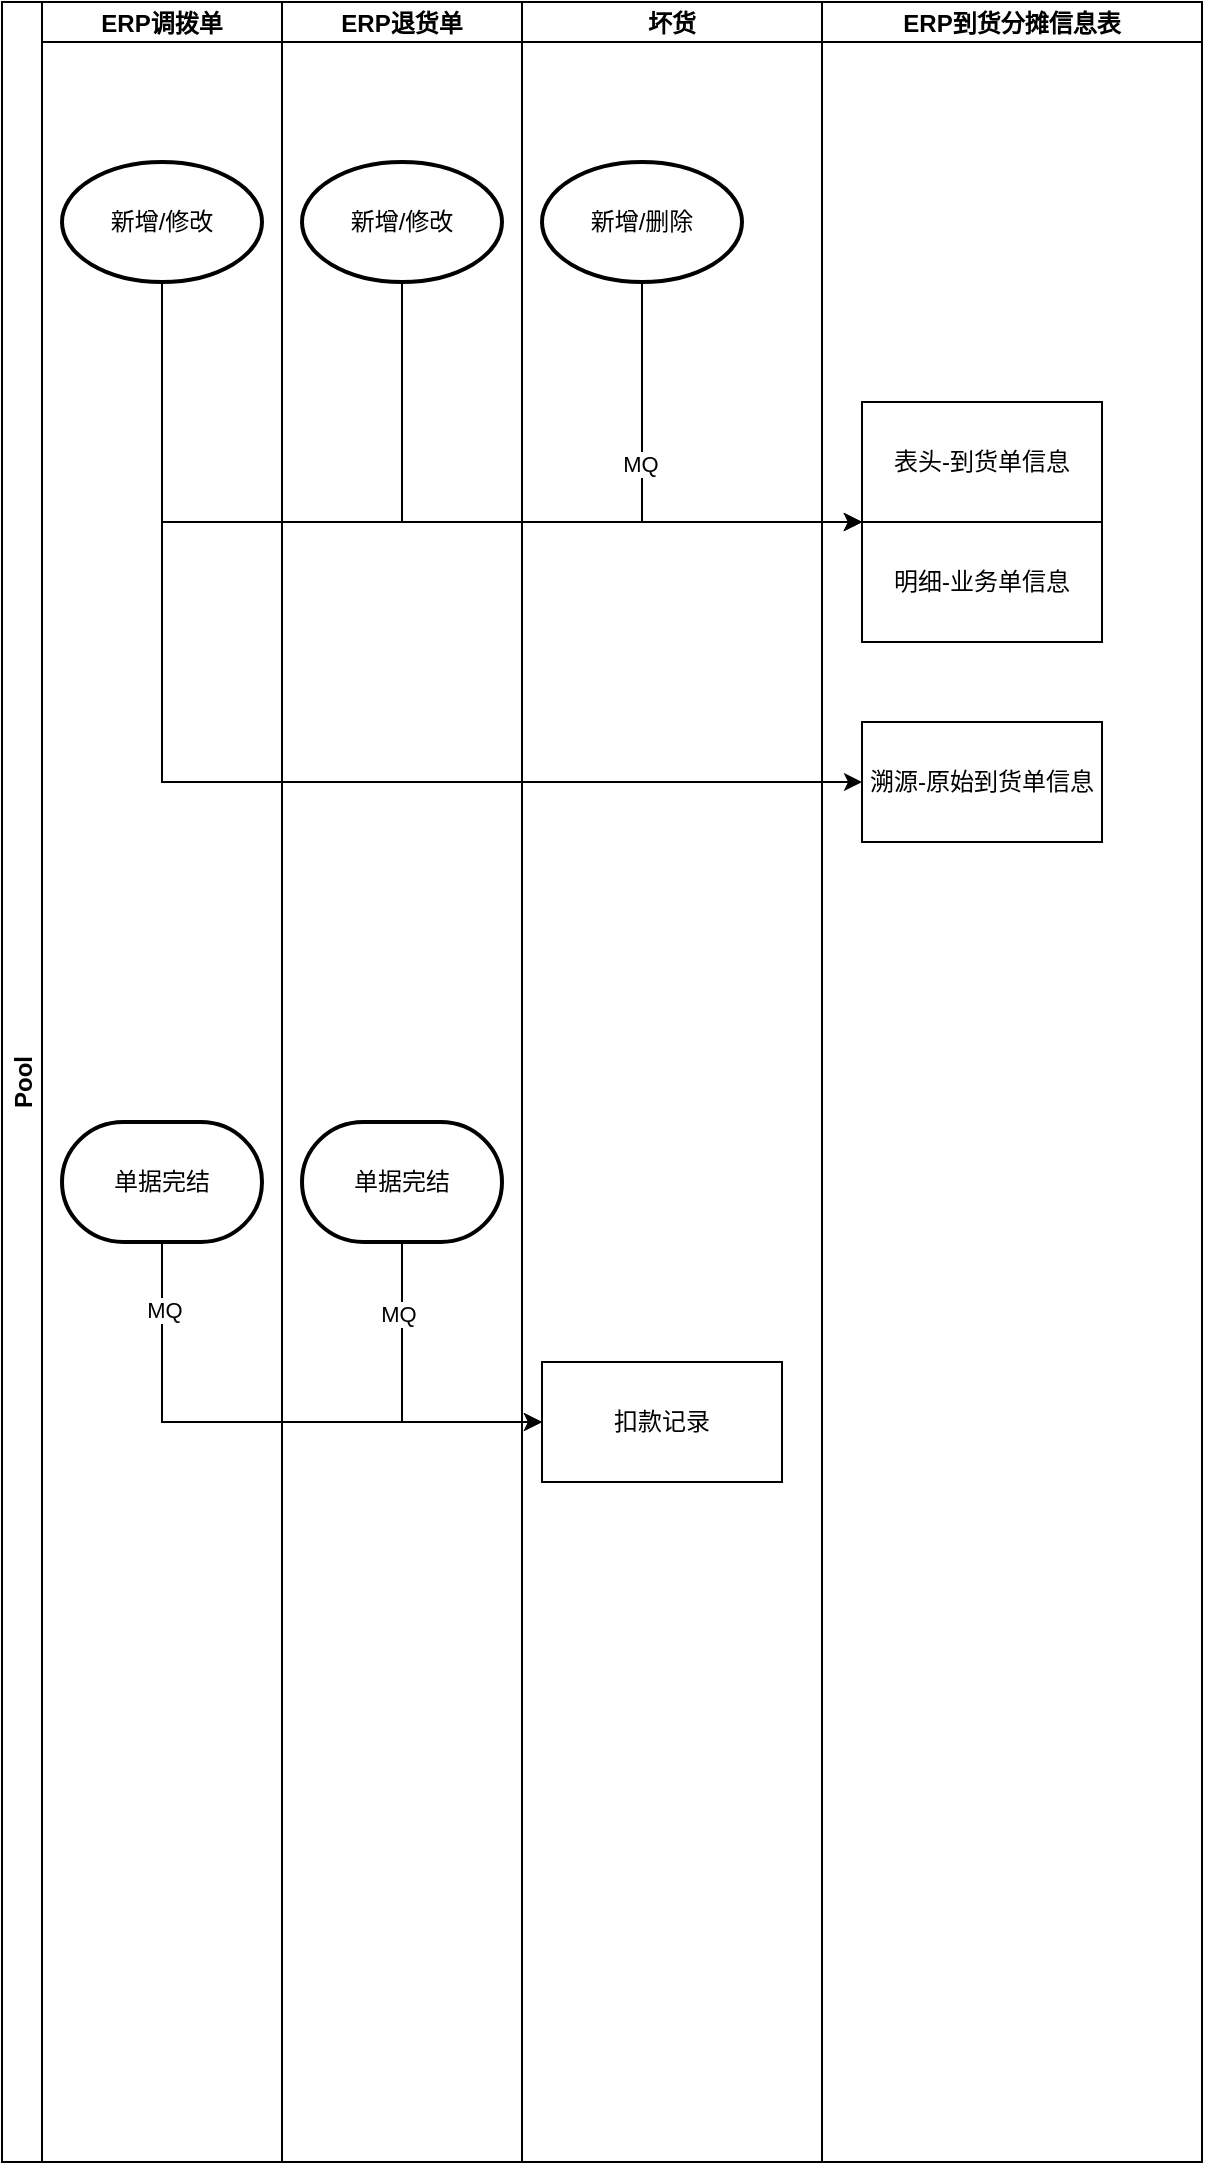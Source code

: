 <mxfile version="20.8.13" type="github">
  <diagram id="prtHgNgQTEPvFCAcTncT" name="Page-1">
    <mxGraphModel dx="1594" dy="728" grid="1" gridSize="10" guides="1" tooltips="1" connect="1" arrows="1" fold="1" page="1" pageScale="1" pageWidth="827" pageHeight="1169" math="0" shadow="0">
      <root>
        <mxCell id="0" />
        <mxCell id="1" parent="0" />
        <mxCell id="5K4GqOeyXQ_Hfmsa3VyL-5" value="Pool" style="swimlane;childLayout=stackLayout;resizeParent=1;resizeParentMax=0;startSize=20;horizontal=0;horizontalStack=1;" vertex="1" parent="1">
          <mxGeometry x="80" y="40" width="600" height="1080" as="geometry" />
        </mxCell>
        <mxCell id="5K4GqOeyXQ_Hfmsa3VyL-6" value="ERP调拨单" style="swimlane;startSize=20;" vertex="1" parent="5K4GqOeyXQ_Hfmsa3VyL-5">
          <mxGeometry x="20" width="120" height="1080" as="geometry" />
        </mxCell>
        <mxCell id="5K4GqOeyXQ_Hfmsa3VyL-12" value="新增/修改" style="strokeWidth=2;html=1;shape=mxgraph.flowchart.start_1;whiteSpace=wrap;" vertex="1" parent="5K4GqOeyXQ_Hfmsa3VyL-6">
          <mxGeometry x="10" y="80" width="100" height="60" as="geometry" />
        </mxCell>
        <mxCell id="5K4GqOeyXQ_Hfmsa3VyL-24" value="单据完结" style="strokeWidth=2;html=1;shape=mxgraph.flowchart.terminator;whiteSpace=wrap;" vertex="1" parent="5K4GqOeyXQ_Hfmsa3VyL-6">
          <mxGeometry x="10" y="560" width="100" height="60" as="geometry" />
        </mxCell>
        <mxCell id="5K4GqOeyXQ_Hfmsa3VyL-7" value="ERP退货单" style="swimlane;startSize=20;" vertex="1" parent="5K4GqOeyXQ_Hfmsa3VyL-5">
          <mxGeometry x="140" width="120" height="1080" as="geometry" />
        </mxCell>
        <mxCell id="5K4GqOeyXQ_Hfmsa3VyL-13" value="新增/修改" style="strokeWidth=2;html=1;shape=mxgraph.flowchart.start_1;whiteSpace=wrap;" vertex="1" parent="5K4GqOeyXQ_Hfmsa3VyL-7">
          <mxGeometry x="10" y="80" width="100" height="60" as="geometry" />
        </mxCell>
        <mxCell id="5K4GqOeyXQ_Hfmsa3VyL-26" value="单据完结" style="strokeWidth=2;html=1;shape=mxgraph.flowchart.terminator;whiteSpace=wrap;" vertex="1" parent="5K4GqOeyXQ_Hfmsa3VyL-7">
          <mxGeometry x="10" y="560" width="100" height="60" as="geometry" />
        </mxCell>
        <mxCell id="5K4GqOeyXQ_Hfmsa3VyL-8" value="坏货" style="swimlane;startSize=20;" vertex="1" parent="5K4GqOeyXQ_Hfmsa3VyL-5">
          <mxGeometry x="260" width="150" height="1080" as="geometry" />
        </mxCell>
        <mxCell id="5K4GqOeyXQ_Hfmsa3VyL-14" value="新增/删除" style="strokeWidth=2;html=1;shape=mxgraph.flowchart.start_1;whiteSpace=wrap;" vertex="1" parent="5K4GqOeyXQ_Hfmsa3VyL-8">
          <mxGeometry x="10" y="80" width="100" height="60" as="geometry" />
        </mxCell>
        <UserObject label="扣款记录" treeRoot="1" id="5K4GqOeyXQ_Hfmsa3VyL-28">
          <mxCell style="whiteSpace=wrap;html=1;align=center;treeFolding=1;treeMoving=1;newEdgeStyle={&quot;edgeStyle&quot;:&quot;elbowEdgeStyle&quot;,&quot;startArrow&quot;:&quot;none&quot;,&quot;endArrow&quot;:&quot;none&quot;};" vertex="1" parent="5K4GqOeyXQ_Hfmsa3VyL-8">
            <mxGeometry x="10" y="680" width="120" height="60" as="geometry" />
          </mxCell>
        </UserObject>
        <mxCell id="5K4GqOeyXQ_Hfmsa3VyL-9" value="ERP到货分摊信息表" style="swimlane;startSize=20;" vertex="1" parent="5K4GqOeyXQ_Hfmsa3VyL-5">
          <mxGeometry x="410" width="190" height="1080" as="geometry" />
        </mxCell>
        <UserObject label="表头-到货单信息" treeRoot="1" id="5K4GqOeyXQ_Hfmsa3VyL-15">
          <mxCell style="whiteSpace=wrap;html=1;align=center;treeFolding=1;treeMoving=1;newEdgeStyle={&quot;edgeStyle&quot;:&quot;elbowEdgeStyle&quot;,&quot;startArrow&quot;:&quot;none&quot;,&quot;endArrow&quot;:&quot;none&quot;};" vertex="1" parent="5K4GqOeyXQ_Hfmsa3VyL-9">
            <mxGeometry x="20" y="200" width="120" height="60" as="geometry" />
          </mxCell>
        </UserObject>
        <UserObject label="明细-业务单信息" treeRoot="1" id="5K4GqOeyXQ_Hfmsa3VyL-16">
          <mxCell style="whiteSpace=wrap;html=1;align=center;treeFolding=1;treeMoving=1;newEdgeStyle={&quot;edgeStyle&quot;:&quot;elbowEdgeStyle&quot;,&quot;startArrow&quot;:&quot;none&quot;,&quot;endArrow&quot;:&quot;none&quot;};" vertex="1" parent="5K4GqOeyXQ_Hfmsa3VyL-9">
            <mxGeometry x="20" y="260" width="120" height="60" as="geometry" />
          </mxCell>
        </UserObject>
        <UserObject label="溯源-原始到货单信息" treeRoot="1" id="5K4GqOeyXQ_Hfmsa3VyL-17">
          <mxCell style="whiteSpace=wrap;html=1;align=center;treeFolding=1;treeMoving=1;newEdgeStyle={&quot;edgeStyle&quot;:&quot;elbowEdgeStyle&quot;,&quot;startArrow&quot;:&quot;none&quot;,&quot;endArrow&quot;:&quot;none&quot;};" vertex="1" parent="5K4GqOeyXQ_Hfmsa3VyL-9">
            <mxGeometry x="20" y="360" width="120" height="60" as="geometry" />
          </mxCell>
        </UserObject>
        <mxCell id="5K4GqOeyXQ_Hfmsa3VyL-18" style="edgeStyle=orthogonalEdgeStyle;rounded=0;orthogonalLoop=1;jettySize=auto;html=1;exitX=0.5;exitY=1;exitDx=0;exitDy=0;exitPerimeter=0;entryX=0;entryY=0;entryDx=0;entryDy=0;" edge="1" parent="5K4GqOeyXQ_Hfmsa3VyL-5" source="5K4GqOeyXQ_Hfmsa3VyL-14" target="5K4GqOeyXQ_Hfmsa3VyL-16">
          <mxGeometry relative="1" as="geometry">
            <Array as="points">
              <mxPoint x="320" y="260" />
            </Array>
          </mxGeometry>
        </mxCell>
        <mxCell id="5K4GqOeyXQ_Hfmsa3VyL-25" value="MQ" style="edgeLabel;html=1;align=center;verticalAlign=middle;resizable=0;points=[];" vertex="1" connectable="0" parent="5K4GqOeyXQ_Hfmsa3VyL-18">
          <mxGeometry x="-0.212" y="-1" relative="1" as="geometry">
            <mxPoint as="offset" />
          </mxGeometry>
        </mxCell>
        <mxCell id="5K4GqOeyXQ_Hfmsa3VyL-19" style="edgeStyle=orthogonalEdgeStyle;rounded=0;orthogonalLoop=1;jettySize=auto;html=1;exitX=0.5;exitY=1;exitDx=0;exitDy=0;exitPerimeter=0;entryX=0;entryY=0;entryDx=0;entryDy=0;" edge="1" parent="5K4GqOeyXQ_Hfmsa3VyL-5" source="5K4GqOeyXQ_Hfmsa3VyL-13" target="5K4GqOeyXQ_Hfmsa3VyL-16">
          <mxGeometry relative="1" as="geometry">
            <Array as="points">
              <mxPoint x="200" y="260" />
            </Array>
          </mxGeometry>
        </mxCell>
        <mxCell id="5K4GqOeyXQ_Hfmsa3VyL-20" style="edgeStyle=orthogonalEdgeStyle;rounded=0;orthogonalLoop=1;jettySize=auto;html=1;exitX=0.5;exitY=1;exitDx=0;exitDy=0;exitPerimeter=0;entryX=0;entryY=0;entryDx=0;entryDy=0;" edge="1" parent="5K4GqOeyXQ_Hfmsa3VyL-5" source="5K4GqOeyXQ_Hfmsa3VyL-12" target="5K4GqOeyXQ_Hfmsa3VyL-16">
          <mxGeometry relative="1" as="geometry">
            <Array as="points">
              <mxPoint x="80" y="260" />
            </Array>
          </mxGeometry>
        </mxCell>
        <mxCell id="5K4GqOeyXQ_Hfmsa3VyL-22" style="edgeStyle=orthogonalEdgeStyle;rounded=0;orthogonalLoop=1;jettySize=auto;html=1;exitX=0.5;exitY=1;exitDx=0;exitDy=0;exitPerimeter=0;entryX=0;entryY=0.5;entryDx=0;entryDy=0;" edge="1" parent="5K4GqOeyXQ_Hfmsa3VyL-5" source="5K4GqOeyXQ_Hfmsa3VyL-12" target="5K4GqOeyXQ_Hfmsa3VyL-17">
          <mxGeometry relative="1" as="geometry" />
        </mxCell>
        <mxCell id="5K4GqOeyXQ_Hfmsa3VyL-30" style="edgeStyle=orthogonalEdgeStyle;rounded=0;orthogonalLoop=1;jettySize=auto;html=1;exitX=0.5;exitY=1;exitDx=0;exitDy=0;exitPerimeter=0;entryX=0;entryY=0.5;entryDx=0;entryDy=0;" edge="1" parent="5K4GqOeyXQ_Hfmsa3VyL-5" source="5K4GqOeyXQ_Hfmsa3VyL-24" target="5K4GqOeyXQ_Hfmsa3VyL-28">
          <mxGeometry relative="1" as="geometry" />
        </mxCell>
        <mxCell id="5K4GqOeyXQ_Hfmsa3VyL-33" value="MQ" style="edgeLabel;html=1;align=center;verticalAlign=middle;resizable=0;points=[];" vertex="1" connectable="0" parent="5K4GqOeyXQ_Hfmsa3VyL-30">
          <mxGeometry x="-0.758" y="1" relative="1" as="geometry">
            <mxPoint as="offset" />
          </mxGeometry>
        </mxCell>
        <mxCell id="5K4GqOeyXQ_Hfmsa3VyL-31" style="edgeStyle=orthogonalEdgeStyle;rounded=0;orthogonalLoop=1;jettySize=auto;html=1;exitX=0.5;exitY=1;exitDx=0;exitDy=0;exitPerimeter=0;entryX=0;entryY=0.5;entryDx=0;entryDy=0;" edge="1" parent="5K4GqOeyXQ_Hfmsa3VyL-5" source="5K4GqOeyXQ_Hfmsa3VyL-26" target="5K4GqOeyXQ_Hfmsa3VyL-28">
          <mxGeometry relative="1" as="geometry" />
        </mxCell>
        <mxCell id="5K4GqOeyXQ_Hfmsa3VyL-32" value="MQ" style="edgeLabel;html=1;align=center;verticalAlign=middle;resizable=0;points=[];" vertex="1" connectable="0" parent="5K4GqOeyXQ_Hfmsa3VyL-31">
          <mxGeometry x="-0.548" y="-2" relative="1" as="geometry">
            <mxPoint as="offset" />
          </mxGeometry>
        </mxCell>
      </root>
    </mxGraphModel>
  </diagram>
</mxfile>
